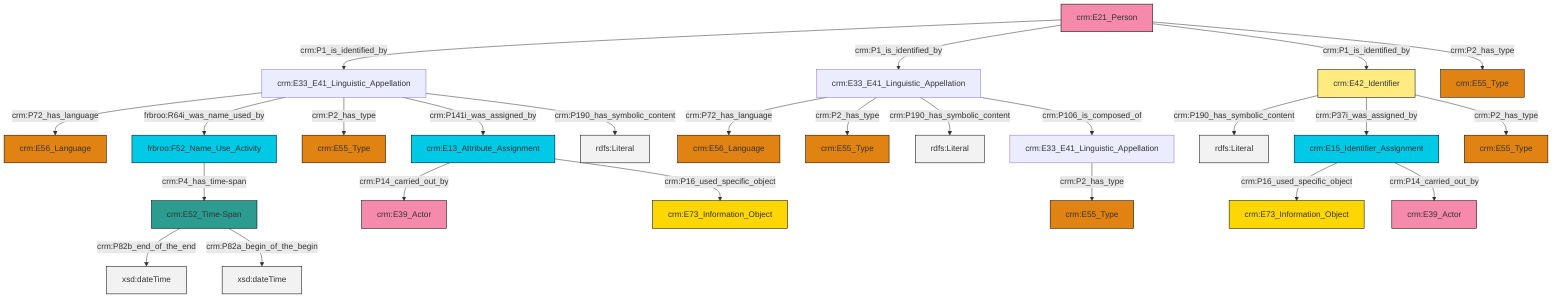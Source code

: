 graph TD
classDef Literal fill:#f2f2f2,stroke:#000000;
classDef CRM_Entity fill:#FFFFFF,stroke:#000000;
classDef Temporal_Entity fill:#00C9E6, stroke:#000000;
classDef Type fill:#E18312, stroke:#000000;
classDef Time-Span fill:#2C9C91, stroke:#000000;
classDef Appellation fill:#FFEB7F, stroke:#000000;
classDef Place fill:#008836, stroke:#000000;
classDef Persistent_Item fill:#B266B2, stroke:#000000;
classDef Conceptual_Object fill:#FFD700, stroke:#000000;
classDef Physical_Thing fill:#D2B48C, stroke:#000000;
classDef Actor fill:#f58aad, stroke:#000000;
classDef PC_Classes fill:#4ce600, stroke:#000000;
classDef Multi fill:#cccccc,stroke:#000000;

0["crm:E33_E41_Linguistic_Appellation"]:::Default -->|crm:P72_has_language| 1["crm:E56_Language"]:::Type
4["crm:E13_Attribute_Assignment"]:::Temporal_Entity -->|crm:P14_carried_out_by| 5["crm:E39_Actor"]:::Actor
8["crm:E21_Person"]:::Actor -->|crm:P1_is_identified_by| 0["crm:E33_E41_Linguistic_Appellation"]:::Default
11["crm:E52_Time-Span"]:::Time-Span -->|crm:P82b_end_of_the_end| 12[xsd:dateTime]:::Literal
6["crm:E33_E41_Linguistic_Appellation"]:::Default -->|crm:P72_has_language| 13["crm:E56_Language"]:::Type
9["crm:E33_E41_Linguistic_Appellation"]:::Default -->|crm:P2_has_type| 14["crm:E55_Type"]:::Type
15["crm:E42_Identifier"]:::Appellation -->|crm:P190_has_symbolic_content| 16[rdfs:Literal]:::Literal
0["crm:E33_E41_Linguistic_Appellation"]:::Default -->|frbroo:R64i_was_name_used_by| 20["frbroo:F52_Name_Use_Activity"]:::Temporal_Entity
8["crm:E21_Person"]:::Actor -->|crm:P1_is_identified_by| 6["crm:E33_E41_Linguistic_Appellation"]:::Default
0["crm:E33_E41_Linguistic_Appellation"]:::Default -->|crm:P2_has_type| 23["crm:E55_Type"]:::Type
6["crm:E33_E41_Linguistic_Appellation"]:::Default -->|crm:P2_has_type| 25["crm:E55_Type"]:::Type
15["crm:E42_Identifier"]:::Appellation -->|crm:P37i_was_assigned_by| 26["crm:E15_Identifier_Assignment"]:::Temporal_Entity
4["crm:E13_Attribute_Assignment"]:::Temporal_Entity -->|crm:P16_used_specific_object| 21["crm:E73_Information_Object"]:::Conceptual_Object
26["crm:E15_Identifier_Assignment"]:::Temporal_Entity -->|crm:P16_used_specific_object| 29["crm:E73_Information_Object"]:::Conceptual_Object
6["crm:E33_E41_Linguistic_Appellation"]:::Default -->|crm:P190_has_symbolic_content| 35[rdfs:Literal]:::Literal
11["crm:E52_Time-Span"]:::Time-Span -->|crm:P82a_begin_of_the_begin| 36[xsd:dateTime]:::Literal
20["frbroo:F52_Name_Use_Activity"]:::Temporal_Entity -->|crm:P4_has_time-span| 11["crm:E52_Time-Span"]:::Time-Span
8["crm:E21_Person"]:::Actor -->|crm:P1_is_identified_by| 15["crm:E42_Identifier"]:::Appellation
0["crm:E33_E41_Linguistic_Appellation"]:::Default -->|crm:P141i_was_assigned_by| 4["crm:E13_Attribute_Assignment"]:::Temporal_Entity
6["crm:E33_E41_Linguistic_Appellation"]:::Default -->|crm:P106_is_composed_of| 9["crm:E33_E41_Linguistic_Appellation"]:::Default
26["crm:E15_Identifier_Assignment"]:::Temporal_Entity -->|crm:P14_carried_out_by| 2["crm:E39_Actor"]:::Actor
8["crm:E21_Person"]:::Actor -->|crm:P2_has_type| 33["crm:E55_Type"]:::Type
15["crm:E42_Identifier"]:::Appellation -->|crm:P2_has_type| 17["crm:E55_Type"]:::Type
0["crm:E33_E41_Linguistic_Appellation"]:::Default -->|crm:P190_has_symbolic_content| 46[rdfs:Literal]:::Literal